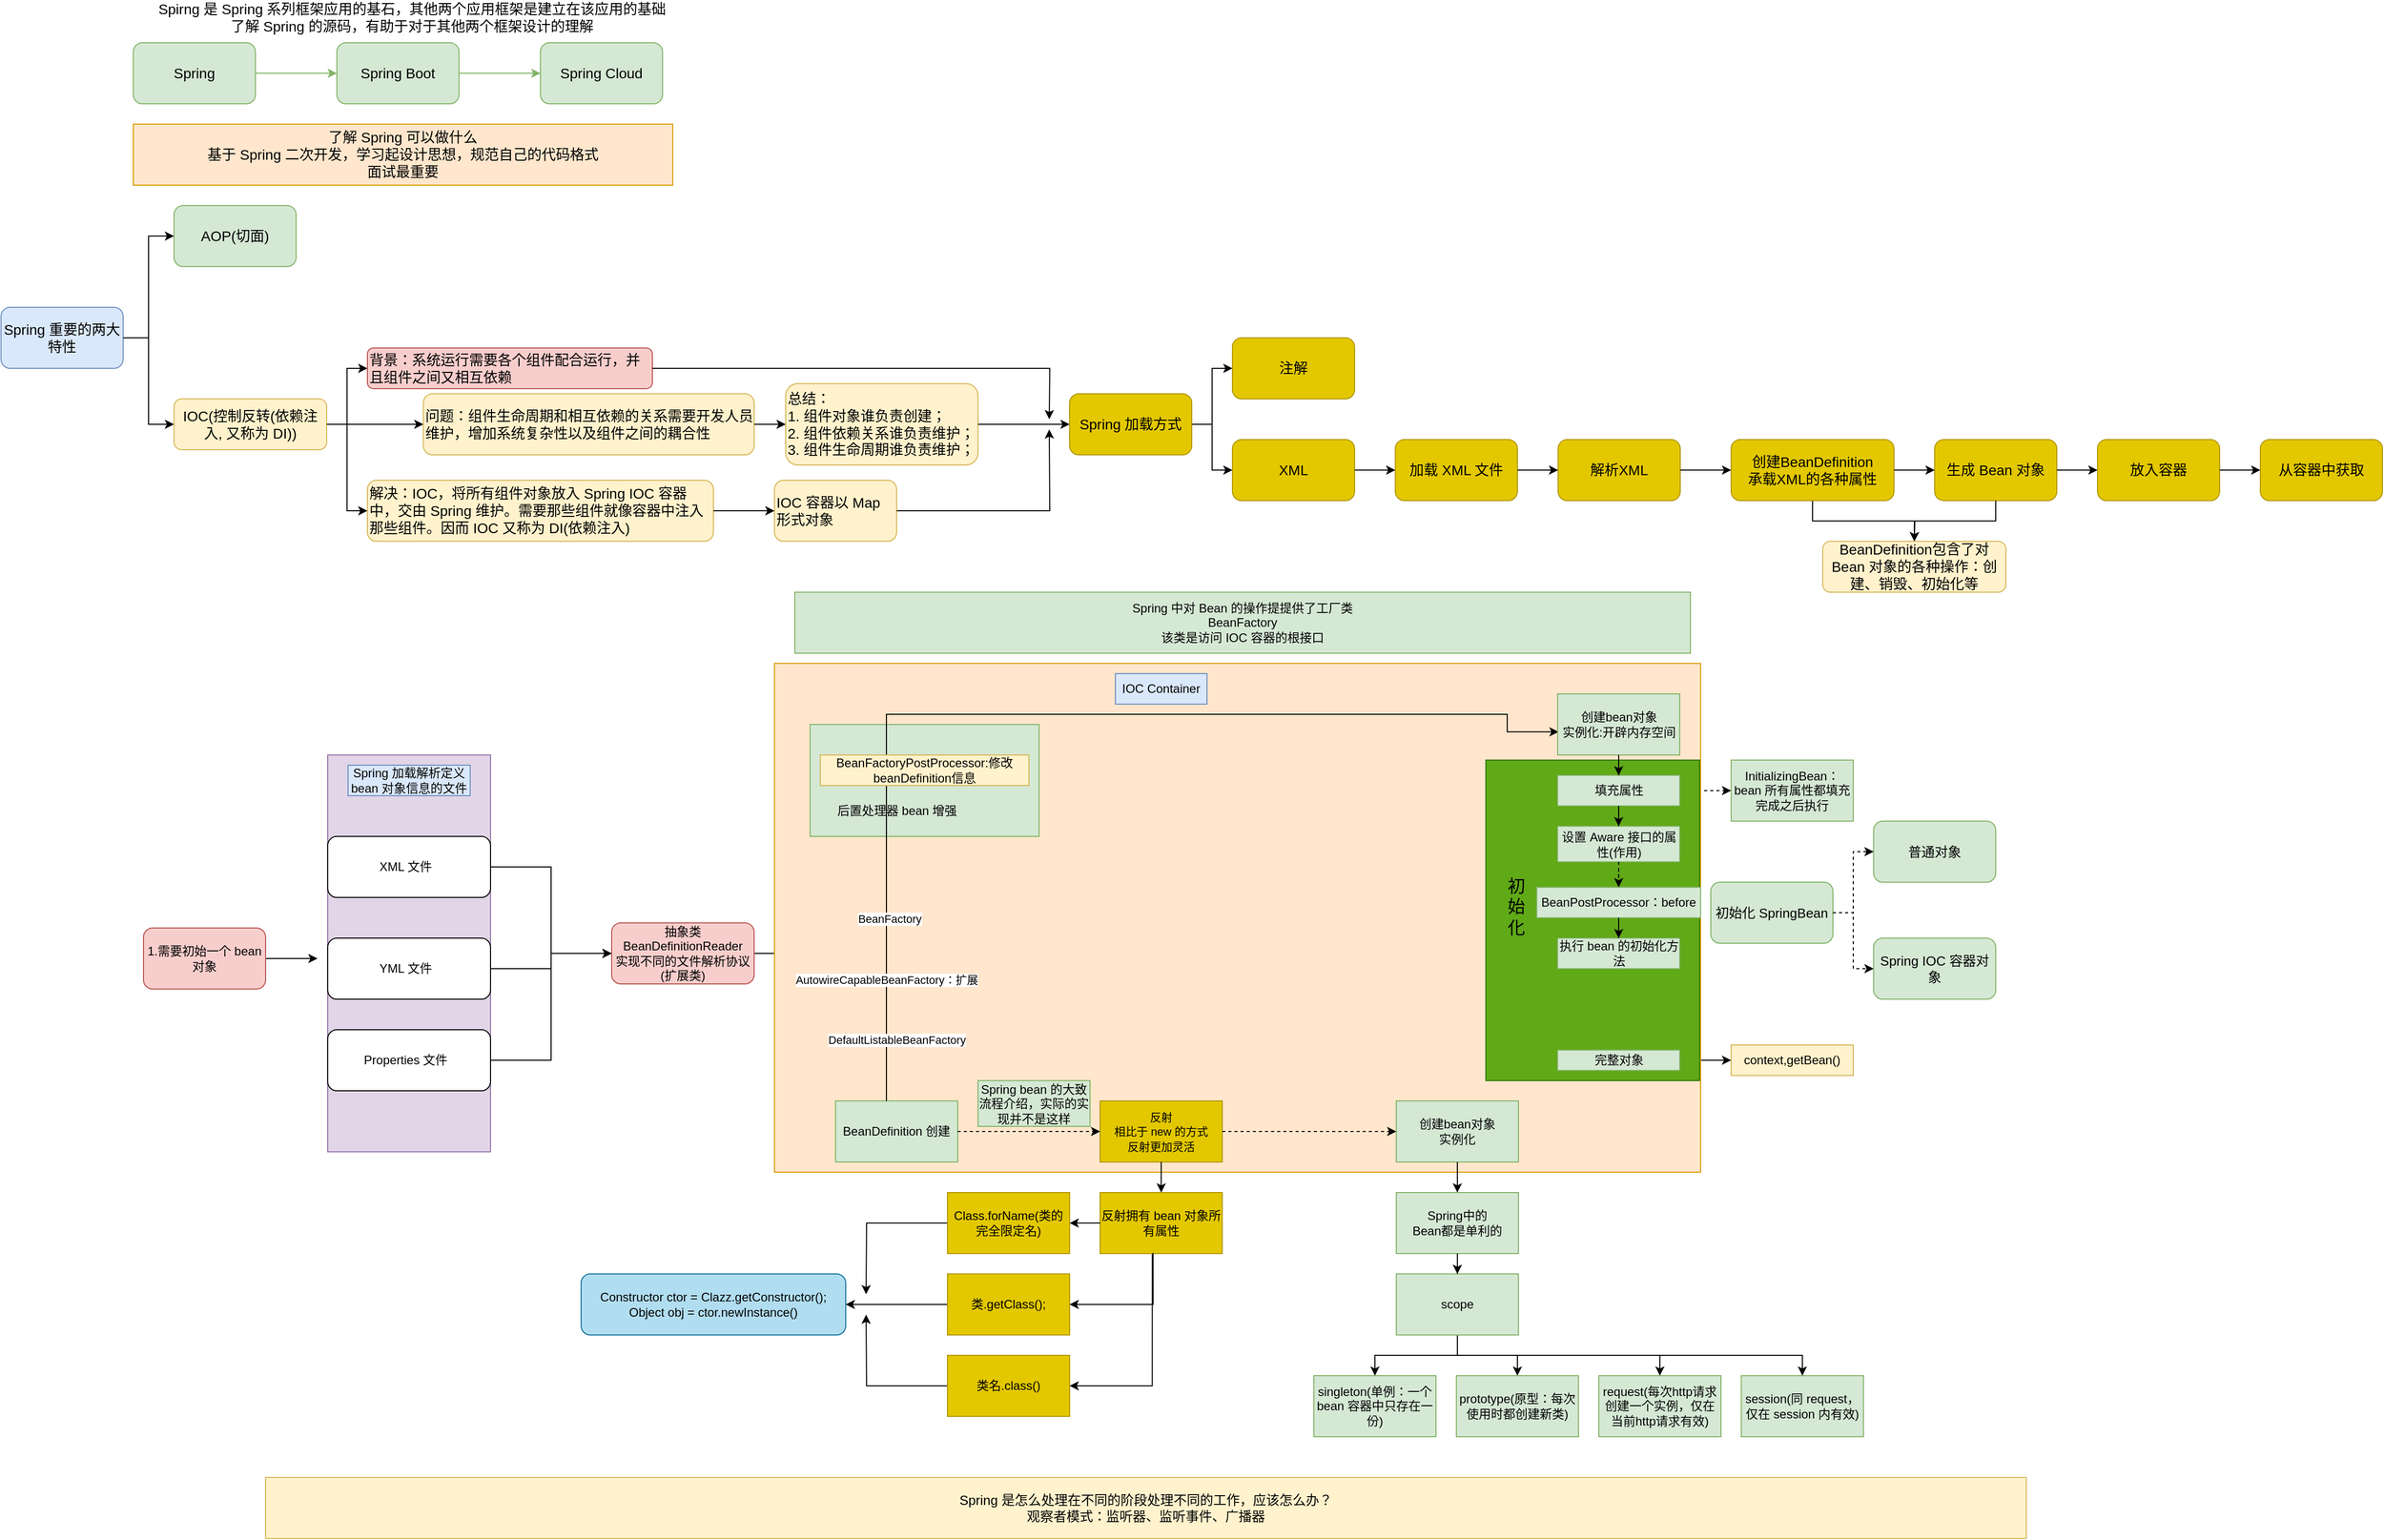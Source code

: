 <mxfile version="20.2.2" type="github">
  <diagram id="WzIYKn9JWgPCPKjEJvRS" name="Page-1">
    <mxGraphModel dx="1038" dy="1725" grid="1" gridSize="10" guides="1" tooltips="1" connect="1" arrows="1" fold="1" page="1" pageScale="1" pageWidth="827" pageHeight="1169" math="0" shadow="0">
      <root>
        <mxCell id="0" />
        <mxCell id="1" parent="0" />
        <mxCell id="hODroTGBOnxEAEhghBja-2" value="Spring" style="rounded=1;whiteSpace=wrap;html=1;fontSize=14;fillColor=#d5e8d4;strokeColor=#82b366;" parent="1" vertex="1">
          <mxGeometry x="140" y="-1110" width="120" height="60" as="geometry" />
        </mxCell>
        <mxCell id="hODroTGBOnxEAEhghBja-3" value="Spring Boot" style="whiteSpace=wrap;html=1;fontSize=14;rounded=1;fillColor=#d5e8d4;strokeColor=#82b366;" parent="1" vertex="1">
          <mxGeometry x="340" y="-1110" width="120" height="60" as="geometry" />
        </mxCell>
        <mxCell id="hODroTGBOnxEAEhghBja-4" value="" style="edgeStyle=orthogonalEdgeStyle;rounded=0;orthogonalLoop=1;jettySize=auto;html=1;fontSize=14;fillColor=#d5e8d4;strokeColor=#82b366;" parent="1" source="hODroTGBOnxEAEhghBja-2" target="hODroTGBOnxEAEhghBja-3" edge="1">
          <mxGeometry relative="1" as="geometry" />
        </mxCell>
        <mxCell id="hODroTGBOnxEAEhghBja-5" value="Spring Cloud" style="whiteSpace=wrap;html=1;fontSize=14;rounded=1;fillColor=#d5e8d4;strokeColor=#82b366;" parent="1" vertex="1">
          <mxGeometry x="540" y="-1110" width="120" height="60" as="geometry" />
        </mxCell>
        <mxCell id="hODroTGBOnxEAEhghBja-6" value="" style="edgeStyle=orthogonalEdgeStyle;rounded=0;orthogonalLoop=1;jettySize=auto;html=1;fontSize=14;fillColor=#d5e8d4;strokeColor=#82b366;" parent="1" source="hODroTGBOnxEAEhghBja-3" target="hODroTGBOnxEAEhghBja-5" edge="1">
          <mxGeometry relative="1" as="geometry" />
        </mxCell>
        <mxCell id="hODroTGBOnxEAEhghBja-7" value="Spirng 是 Spring 系列框架应用的基石，其他两个应用框架是建立在该应用的基础&lt;br&gt;了解 Spring 的源码，有助于对于其他两个框架设计的理解" style="text;html=1;strokeColor=none;fillColor=none;align=center;verticalAlign=middle;whiteSpace=wrap;rounded=0;fontSize=14;" parent="1" vertex="1">
          <mxGeometry x="99" y="-1150" width="630" height="30" as="geometry" />
        </mxCell>
        <mxCell id="hODroTGBOnxEAEhghBja-8" value="了解 Spring 可以做什么&lt;br&gt;基于 Spring 二次开发，学习起设计思想，规范自己的代码格式&lt;br&gt;面试最重要" style="rounded=0;whiteSpace=wrap;html=1;fontSize=14;fillColor=#ffe6cc;strokeColor=#d79b00;" parent="1" vertex="1">
          <mxGeometry x="140" y="-1030" width="530" height="60" as="geometry" />
        </mxCell>
        <mxCell id="hODroTGBOnxEAEhghBja-10" value="Spring 重要的两大特性" style="rounded=1;whiteSpace=wrap;html=1;fontSize=14;fillColor=#dae8fc;strokeColor=#6c8ebf;" parent="1" vertex="1">
          <mxGeometry x="10" y="-850" width="120" height="60" as="geometry" />
        </mxCell>
        <mxCell id="hODroTGBOnxEAEhghBja-13" value="AOP(切面)" style="rounded=1;whiteSpace=wrap;html=1;fontSize=14;fillColor=#d5e8d4;strokeColor=#82b366;" parent="1" vertex="1">
          <mxGeometry x="180" y="-950" width="120" height="60" as="geometry" />
        </mxCell>
        <mxCell id="hODroTGBOnxEAEhghBja-14" value="" style="edgeStyle=orthogonalEdgeStyle;rounded=0;orthogonalLoop=1;jettySize=auto;html=1;fontSize=14;entryX=0;entryY=0.5;entryDx=0;entryDy=0;" parent="1" source="hODroTGBOnxEAEhghBja-10" target="hODroTGBOnxEAEhghBja-13" edge="1">
          <mxGeometry relative="1" as="geometry" />
        </mxCell>
        <mxCell id="hODroTGBOnxEAEhghBja-12" value="" style="edgeStyle=orthogonalEdgeStyle;rounded=0;orthogonalLoop=1;jettySize=auto;html=1;fontSize=14;entryX=0;entryY=0.5;entryDx=0;entryDy=0;" parent="1" source="hODroTGBOnxEAEhghBja-10" target="hODroTGBOnxEAEhghBja-11" edge="1">
          <mxGeometry relative="1" as="geometry" />
        </mxCell>
        <mxCell id="H4bbrRVj7kRqIUKwOBPa-1" value="" style="group" parent="1" vertex="1" connectable="0">
          <mxGeometry x="180" y="-810" width="790" height="190" as="geometry" />
        </mxCell>
        <mxCell id="hODroTGBOnxEAEhghBja-11" value="IOC(控制反转(依赖注入, 又称为 DI))" style="whiteSpace=wrap;html=1;fontSize=14;rounded=1;fillColor=#fff2cc;strokeColor=#d6b656;" parent="H4bbrRVj7kRqIUKwOBPa-1" vertex="1">
          <mxGeometry y="50" width="150" height="50" as="geometry" />
        </mxCell>
        <mxCell id="hODroTGBOnxEAEhghBja-17" value="背景：系统运行需要各个组件配合运行，并且组件之间又相互依赖" style="whiteSpace=wrap;html=1;fontSize=14;rounded=1;align=left;fillColor=#f8cecc;strokeColor=#b85450;" parent="H4bbrRVj7kRqIUKwOBPa-1" vertex="1">
          <mxGeometry x="190" width="280" height="40" as="geometry" />
        </mxCell>
        <mxCell id="hODroTGBOnxEAEhghBja-19" value="问题：组件生命周期和相互依赖的关系需要开发人员维护，增加系统复杂性以及组件之间的耦合性" style="whiteSpace=wrap;html=1;fontSize=14;fillColor=#fff2cc;strokeColor=#d6b656;rounded=1;align=left;" parent="H4bbrRVj7kRqIUKwOBPa-1" vertex="1">
          <mxGeometry x="245" y="45" width="325" height="60" as="geometry" />
        </mxCell>
        <mxCell id="hODroTGBOnxEAEhghBja-21" value="总结：&lt;br&gt;1. 组件对象谁负责创建；&lt;br&gt;2. 组件依赖关系谁负责维护；&lt;br&gt;3. 组件生命周期谁负责维护；" style="whiteSpace=wrap;html=1;fontSize=14;align=left;fillColor=#fff2cc;strokeColor=#d6b656;rounded=1;" parent="H4bbrRVj7kRqIUKwOBPa-1" vertex="1">
          <mxGeometry x="601" y="35" width="189" height="80" as="geometry" />
        </mxCell>
        <mxCell id="hODroTGBOnxEAEhghBja-23" value="解决：IOC，将所有组件对象放入 Spring IOC 容器中，交由 Spring 维护。需要那些组件就像容器中注入那些组件。因而 IOC 又称为 DI(依赖注入)" style="whiteSpace=wrap;html=1;fontSize=14;fillColor=#fff2cc;strokeColor=#d6b656;rounded=1;align=left;" parent="H4bbrRVj7kRqIUKwOBPa-1" vertex="1">
          <mxGeometry x="190" y="130" width="340" height="60" as="geometry" />
        </mxCell>
        <mxCell id="hODroTGBOnxEAEhghBja-25" value="IOC 容器以 Map 形式对象" style="whiteSpace=wrap;html=1;fontSize=14;align=left;fillColor=#fff2cc;strokeColor=#d6b656;rounded=1;" parent="H4bbrRVj7kRqIUKwOBPa-1" vertex="1">
          <mxGeometry x="590" y="130" width="120" height="60" as="geometry" />
        </mxCell>
        <mxCell id="hODroTGBOnxEAEhghBja-18" value="" style="edgeStyle=orthogonalEdgeStyle;rounded=0;orthogonalLoop=1;jettySize=auto;html=1;fontSize=14;entryX=0;entryY=0.5;entryDx=0;entryDy=0;" parent="H4bbrRVj7kRqIUKwOBPa-1" source="hODroTGBOnxEAEhghBja-11" target="hODroTGBOnxEAEhghBja-17" edge="1">
          <mxGeometry relative="1" as="geometry" />
        </mxCell>
        <mxCell id="hODroTGBOnxEAEhghBja-20" value="" style="edgeStyle=orthogonalEdgeStyle;rounded=0;orthogonalLoop=1;jettySize=auto;html=1;fontSize=14;" parent="H4bbrRVj7kRqIUKwOBPa-1" source="hODroTGBOnxEAEhghBja-11" target="hODroTGBOnxEAEhghBja-19" edge="1">
          <mxGeometry relative="1" as="geometry" />
        </mxCell>
        <mxCell id="hODroTGBOnxEAEhghBja-22" value="" style="edgeStyle=orthogonalEdgeStyle;rounded=0;orthogonalLoop=1;jettySize=auto;html=1;fontSize=14;" parent="H4bbrRVj7kRqIUKwOBPa-1" source="hODroTGBOnxEAEhghBja-19" target="hODroTGBOnxEAEhghBja-21" edge="1">
          <mxGeometry relative="1" as="geometry" />
        </mxCell>
        <mxCell id="hODroTGBOnxEAEhghBja-24" value="" style="edgeStyle=orthogonalEdgeStyle;rounded=0;orthogonalLoop=1;jettySize=auto;html=1;fontSize=14;entryX=0;entryY=0.5;entryDx=0;entryDy=0;" parent="H4bbrRVj7kRqIUKwOBPa-1" source="hODroTGBOnxEAEhghBja-11" target="hODroTGBOnxEAEhghBja-23" edge="1">
          <mxGeometry relative="1" as="geometry" />
        </mxCell>
        <mxCell id="hODroTGBOnxEAEhghBja-26" value="" style="edgeStyle=orthogonalEdgeStyle;rounded=0;orthogonalLoop=1;jettySize=auto;html=1;fontSize=14;" parent="H4bbrRVj7kRqIUKwOBPa-1" source="hODroTGBOnxEAEhghBja-23" target="hODroTGBOnxEAEhghBja-25" edge="1">
          <mxGeometry relative="1" as="geometry" />
        </mxCell>
        <mxCell id="H4bbrRVj7kRqIUKwOBPa-2" style="edgeStyle=orthogonalEdgeStyle;rounded=0;orthogonalLoop=1;jettySize=auto;html=1;exitX=1;exitY=0.5;exitDx=0;exitDy=0;fontSize=14;" parent="1" source="hODroTGBOnxEAEhghBja-21" target="H4bbrRVj7kRqIUKwOBPa-5" edge="1">
          <mxGeometry relative="1" as="geometry">
            <mxPoint x="1060" y="-735" as="targetPoint" />
          </mxGeometry>
        </mxCell>
        <mxCell id="H4bbrRVj7kRqIUKwOBPa-3" style="edgeStyle=orthogonalEdgeStyle;rounded=0;orthogonalLoop=1;jettySize=auto;html=1;exitX=1;exitY=0.5;exitDx=0;exitDy=0;fontSize=14;" parent="1" source="hODroTGBOnxEAEhghBja-17" edge="1">
          <mxGeometry relative="1" as="geometry">
            <mxPoint x="1040" y="-740" as="targetPoint" />
          </mxGeometry>
        </mxCell>
        <mxCell id="H4bbrRVj7kRqIUKwOBPa-4" style="edgeStyle=orthogonalEdgeStyle;rounded=0;orthogonalLoop=1;jettySize=auto;html=1;exitX=1;exitY=0.5;exitDx=0;exitDy=0;fontSize=14;" parent="1" source="hODroTGBOnxEAEhghBja-25" edge="1">
          <mxGeometry relative="1" as="geometry">
            <mxPoint x="1040" y="-730" as="targetPoint" />
          </mxGeometry>
        </mxCell>
        <mxCell id="H4bbrRVj7kRqIUKwOBPa-5" value="Spring 加载方式" style="rounded=1;whiteSpace=wrap;html=1;fontSize=14;fillColor=#e3c800;fontColor=#000000;strokeColor=#B09500;" parent="1" vertex="1">
          <mxGeometry x="1060" y="-765" width="120" height="60" as="geometry" />
        </mxCell>
        <mxCell id="H4bbrRVj7kRqIUKwOBPa-8" value="注解" style="whiteSpace=wrap;html=1;fontSize=14;fillColor=#e3c800;strokeColor=#B09500;fontColor=#000000;rounded=1;" parent="1" vertex="1">
          <mxGeometry x="1220" y="-820" width="120" height="60" as="geometry" />
        </mxCell>
        <mxCell id="H4bbrRVj7kRqIUKwOBPa-9" value="" style="edgeStyle=orthogonalEdgeStyle;rounded=0;orthogonalLoop=1;jettySize=auto;html=1;fontSize=14;entryX=0;entryY=0.5;entryDx=0;entryDy=0;" parent="1" source="H4bbrRVj7kRqIUKwOBPa-5" target="H4bbrRVj7kRqIUKwOBPa-8" edge="1">
          <mxGeometry relative="1" as="geometry" />
        </mxCell>
        <mxCell id="H4bbrRVj7kRqIUKwOBPa-11" value="" style="edgeStyle=orthogonalEdgeStyle;rounded=0;orthogonalLoop=1;jettySize=auto;html=1;fontSize=14;entryX=0;entryY=0.5;entryDx=0;entryDy=0;" parent="1" source="H4bbrRVj7kRqIUKwOBPa-5" target="H4bbrRVj7kRqIUKwOBPa-10" edge="1">
          <mxGeometry relative="1" as="geometry" />
        </mxCell>
        <mxCell id="Li9awI9Rj4b1zbL3ckWH-23" style="edgeStyle=orthogonalEdgeStyle;rounded=0;orthogonalLoop=1;jettySize=auto;html=1;exitX=1;exitY=0.5;exitDx=0;exitDy=0;entryX=0;entryY=0.5;entryDx=0;entryDy=0;" parent="1" source="Li9awI9Rj4b1zbL3ckWH-17" target="Li9awI9Rj4b1zbL3ckWH-22" edge="1">
          <mxGeometry relative="1" as="geometry" />
        </mxCell>
        <mxCell id="Li9awI9Rj4b1zbL3ckWH-17" value="抽象类&lt;br&gt;﻿BeanDefinitionReader&lt;br&gt;实现不同的文件解析协议&lt;br&gt;(扩展类)" style="rounded=1;whiteSpace=wrap;html=1;fillColor=#f8cecc;strokeColor=#b85450;" parent="1" vertex="1">
          <mxGeometry x="610" y="-245" width="140" height="60" as="geometry" />
        </mxCell>
        <mxCell id="Li9awI9Rj4b1zbL3ckWH-19" style="edgeStyle=orthogonalEdgeStyle;rounded=0;orthogonalLoop=1;jettySize=auto;html=1;exitX=1;exitY=0.5;exitDx=0;exitDy=0;entryX=0;entryY=0.5;entryDx=0;entryDy=0;" parent="1" source="Li9awI9Rj4b1zbL3ckWH-9" target="Li9awI9Rj4b1zbL3ckWH-17" edge="1">
          <mxGeometry relative="1" as="geometry" />
        </mxCell>
        <mxCell id="Li9awI9Rj4b1zbL3ckWH-21" style="edgeStyle=orthogonalEdgeStyle;rounded=0;orthogonalLoop=1;jettySize=auto;html=1;exitX=1;exitY=0.5;exitDx=0;exitDy=0;entryX=0;entryY=0.5;entryDx=0;entryDy=0;" parent="1" source="Li9awI9Rj4b1zbL3ckWH-12" target="Li9awI9Rj4b1zbL3ckWH-17" edge="1">
          <mxGeometry relative="1" as="geometry" />
        </mxCell>
        <mxCell id="Li9awI9Rj4b1zbL3ckWH-20" style="edgeStyle=orthogonalEdgeStyle;rounded=0;orthogonalLoop=1;jettySize=auto;html=1;exitX=1;exitY=0.5;exitDx=0;exitDy=0;entryX=0;entryY=0.5;entryDx=0;entryDy=0;" parent="1" source="Li9awI9Rj4b1zbL3ckWH-10" target="Li9awI9Rj4b1zbL3ckWH-17" edge="1">
          <mxGeometry relative="1" as="geometry">
            <mxPoint x="610" y="-220" as="targetPoint" />
          </mxGeometry>
        </mxCell>
        <mxCell id="Li9awI9Rj4b1zbL3ckWH-116" value="Constructor ctor = Clazz.getConstructor();&lt;br&gt;Object obj = ctor.newInstance()" style="rounded=1;whiteSpace=wrap;html=1;labelBackgroundColor=none;fillColor=#b1ddf0;strokeColor=#10739e;" parent="1" vertex="1">
          <mxGeometry x="580" y="100" width="260" height="60" as="geometry" />
        </mxCell>
        <mxCell id="Li9awI9Rj4b1zbL3ckWH-115" style="edgeStyle=orthogonalEdgeStyle;rounded=0;orthogonalLoop=1;jettySize=auto;html=1;exitX=0;exitY=0.5;exitDx=0;exitDy=0;" parent="1" source="Li9awI9Rj4b1zbL3ckWH-109" target="Li9awI9Rj4b1zbL3ckWH-116" edge="1">
          <mxGeometry relative="1" as="geometry">
            <mxPoint x="840" y="130" as="targetPoint" />
          </mxGeometry>
        </mxCell>
        <mxCell id="Li9awI9Rj4b1zbL3ckWH-99" value="singleton(单例：一个&lt;br&gt;bean 容器中只存在一份)" style="whiteSpace=wrap;html=1;fillColor=#d5e8d4;strokeColor=#82b366;rounded=0;" parent="1" vertex="1">
          <mxGeometry x="1300" y="200" width="120" height="60" as="geometry" />
        </mxCell>
        <mxCell id="Li9awI9Rj4b1zbL3ckWH-100" value="" style="edgeStyle=orthogonalEdgeStyle;rounded=0;orthogonalLoop=1;jettySize=auto;html=1;exitX=0.5;exitY=1;exitDx=0;exitDy=0;" parent="1" source="Li9awI9Rj4b1zbL3ckWH-97" target="Li9awI9Rj4b1zbL3ckWH-99" edge="1">
          <mxGeometry relative="1" as="geometry" />
        </mxCell>
        <mxCell id="Li9awI9Rj4b1zbL3ckWH-101" value="prototype(原型：每次使用时都创建新类)" style="whiteSpace=wrap;html=1;fillColor=#d5e8d4;strokeColor=#82b366;rounded=0;" parent="1" vertex="1">
          <mxGeometry x="1440" y="200" width="120" height="60" as="geometry" />
        </mxCell>
        <mxCell id="Li9awI9Rj4b1zbL3ckWH-102" value="" style="edgeStyle=orthogonalEdgeStyle;rounded=0;orthogonalLoop=1;jettySize=auto;html=1;" parent="1" source="Li9awI9Rj4b1zbL3ckWH-97" target="Li9awI9Rj4b1zbL3ckWH-101" edge="1">
          <mxGeometry relative="1" as="geometry" />
        </mxCell>
        <mxCell id="Li9awI9Rj4b1zbL3ckWH-103" value="request(每次http请求创建一个实例，仅在&lt;br&gt;当前http请求有效)" style="whiteSpace=wrap;html=1;fillColor=#d5e8d4;strokeColor=#82b366;rounded=0;" parent="1" vertex="1">
          <mxGeometry x="1580" y="200" width="120" height="60" as="geometry" />
        </mxCell>
        <mxCell id="Li9awI9Rj4b1zbL3ckWH-104" value="" style="edgeStyle=orthogonalEdgeStyle;rounded=0;orthogonalLoop=1;jettySize=auto;html=1;exitX=0.5;exitY=1;exitDx=0;exitDy=0;" parent="1" source="Li9awI9Rj4b1zbL3ckWH-97" target="Li9awI9Rj4b1zbL3ckWH-103" edge="1">
          <mxGeometry relative="1" as="geometry" />
        </mxCell>
        <mxCell id="Li9awI9Rj4b1zbL3ckWH-105" value="session(同 request，仅在 session 内有效)" style="whiteSpace=wrap;html=1;fillColor=#d5e8d4;strokeColor=#82b366;rounded=0;" parent="1" vertex="1">
          <mxGeometry x="1720" y="200" width="120" height="60" as="geometry" />
        </mxCell>
        <mxCell id="Li9awI9Rj4b1zbL3ckWH-106" value="" style="edgeStyle=orthogonalEdgeStyle;rounded=0;orthogonalLoop=1;jettySize=auto;html=1;exitX=0.5;exitY=1;exitDx=0;exitDy=0;" parent="1" source="Li9awI9Rj4b1zbL3ckWH-97" target="Li9awI9Rj4b1zbL3ckWH-105" edge="1">
          <mxGeometry relative="1" as="geometry" />
        </mxCell>
        <mxCell id="Li9awI9Rj4b1zbL3ckWH-114" style="edgeStyle=orthogonalEdgeStyle;rounded=0;orthogonalLoop=1;jettySize=auto;html=1;exitX=0;exitY=0.5;exitDx=0;exitDy=0;" parent="1" source="Li9awI9Rj4b1zbL3ckWH-111" edge="1">
          <mxGeometry relative="1" as="geometry">
            <mxPoint x="860" y="140" as="targetPoint" />
          </mxGeometry>
        </mxCell>
        <mxCell id="Li9awI9Rj4b1zbL3ckWH-111" value="类名.class()" style="whiteSpace=wrap;html=1;fillColor=#e3c800;strokeColor=#B09500;fontColor=#000000;rounded=0;" parent="1" vertex="1">
          <mxGeometry x="940" y="180" width="120" height="60" as="geometry" />
        </mxCell>
        <mxCell id="Li9awI9Rj4b1zbL3ckWH-112" value="" style="edgeStyle=orthogonalEdgeStyle;rounded=0;orthogonalLoop=1;jettySize=auto;html=1;entryX=1;entryY=0.5;entryDx=0;entryDy=0;exitX=0.427;exitY=1.003;exitDx=0;exitDy=0;exitPerimeter=0;" parent="1" source="Li9awI9Rj4b1zbL3ckWH-93" target="Li9awI9Rj4b1zbL3ckWH-111" edge="1">
          <mxGeometry relative="1" as="geometry" />
        </mxCell>
        <mxCell id="Li9awI9Rj4b1zbL3ckWH-113" style="edgeStyle=orthogonalEdgeStyle;rounded=0;orthogonalLoop=1;jettySize=auto;html=1;exitX=0;exitY=0.5;exitDx=0;exitDy=0;" parent="1" source="Li9awI9Rj4b1zbL3ckWH-107" edge="1">
          <mxGeometry relative="1" as="geometry">
            <mxPoint x="860" y="120" as="targetPoint" />
          </mxGeometry>
        </mxCell>
        <mxCell id="Li9awI9Rj4b1zbL3ckWH-121" value="Spring 中对 Bean 的操作提提供了工厂类&lt;br&gt;BeanFactory&lt;br&gt;该类是访问 IOC 容器的根接口" style="rounded=0;whiteSpace=wrap;html=1;labelBackgroundColor=none;fillColor=#d5e8d4;strokeColor=#82b366;" parent="1" vertex="1">
          <mxGeometry x="790" y="-570" width="880" height="60" as="geometry" />
        </mxCell>
        <mxCell id="Li9awI9Rj4b1zbL3ckWH-163" value="context,getBean()" style="whiteSpace=wrap;html=1;fillColor=#fff2cc;strokeColor=#d6b656;rounded=0;" parent="1" vertex="1">
          <mxGeometry x="1710" y="-125" width="120" height="30" as="geometry" />
        </mxCell>
        <mxCell id="Li9awI9Rj4b1zbL3ckWH-164" value="" style="edgeStyle=orthogonalEdgeStyle;rounded=0;orthogonalLoop=1;jettySize=auto;html=1;" parent="1" source="Li9awI9Rj4b1zbL3ckWH-158" target="Li9awI9Rj4b1zbL3ckWH-163" edge="1">
          <mxGeometry relative="1" as="geometry" />
        </mxCell>
        <mxCell id="r40IQoEKzJKfSHBl_AKU-1" value="InitializingBean：bean 所有属性都填充完成之后执行" style="whiteSpace=wrap;html=1;fillColor=#d5e8d4;strokeColor=#82b366;rounded=0;" vertex="1" parent="1">
          <mxGeometry x="1710" y="-405" width="120" height="60" as="geometry" />
        </mxCell>
        <mxCell id="r40IQoEKzJKfSHBl_AKU-2" value="" style="edgeStyle=orthogonalEdgeStyle;rounded=0;orthogonalLoop=1;jettySize=auto;html=1;dashed=1;" edge="1" parent="1" source="Li9awI9Rj4b1zbL3ckWH-134" target="r40IQoEKzJKfSHBl_AKU-1">
          <mxGeometry relative="1" as="geometry" />
        </mxCell>
        <mxCell id="r40IQoEKzJKfSHBl_AKU-5" value="初始化 SpringBean" style="rounded=1;whiteSpace=wrap;html=1;fontSize=13;fillColor=#d5e8d4;strokeColor=#82b366;" vertex="1" parent="1">
          <mxGeometry x="1690" y="-285" width="120" height="60" as="geometry" />
        </mxCell>
        <mxCell id="r40IQoEKzJKfSHBl_AKU-6" value="普通对象" style="whiteSpace=wrap;html=1;fontSize=13;rounded=1;fillColor=#d5e8d4;strokeColor=#82b366;" vertex="1" parent="1">
          <mxGeometry x="1850" y="-345" width="120" height="60" as="geometry" />
        </mxCell>
        <mxCell id="r40IQoEKzJKfSHBl_AKU-7" value="" style="edgeStyle=orthogonalEdgeStyle;rounded=0;orthogonalLoop=1;jettySize=auto;html=1;dashed=1;fontSize=13;" edge="1" parent="1" source="r40IQoEKzJKfSHBl_AKU-5" target="r40IQoEKzJKfSHBl_AKU-6">
          <mxGeometry relative="1" as="geometry" />
        </mxCell>
        <mxCell id="r40IQoEKzJKfSHBl_AKU-8" value="Spring IOC 容器对象" style="whiteSpace=wrap;html=1;fontSize=13;rounded=1;fillColor=#d5e8d4;strokeColor=#82b366;" vertex="1" parent="1">
          <mxGeometry x="1850" y="-230" width="120" height="60" as="geometry" />
        </mxCell>
        <mxCell id="r40IQoEKzJKfSHBl_AKU-9" value="" style="edgeStyle=orthogonalEdgeStyle;rounded=0;orthogonalLoop=1;jettySize=auto;html=1;dashed=1;fontSize=13;" edge="1" parent="1" source="r40IQoEKzJKfSHBl_AKU-5" target="r40IQoEKzJKfSHBl_AKU-8">
          <mxGeometry relative="1" as="geometry" />
        </mxCell>
        <mxCell id="H4bbrRVj7kRqIUKwOBPa-10" value="XML" style="whiteSpace=wrap;html=1;fontSize=14;fillColor=#e3c800;strokeColor=#B09500;fontColor=#000000;rounded=1;" parent="1" vertex="1">
          <mxGeometry x="1220" y="-720" width="120" height="60" as="geometry" />
        </mxCell>
        <mxCell id="H4bbrRVj7kRqIUKwOBPa-14" value="加载 XML 文件" style="whiteSpace=wrap;html=1;fontSize=14;fillColor=#e3c800;strokeColor=#B09500;fontColor=#000000;rounded=1;" parent="1" vertex="1">
          <mxGeometry x="1380" y="-720" width="120" height="60" as="geometry" />
        </mxCell>
        <mxCell id="H4bbrRVj7kRqIUKwOBPa-15" value="" style="edgeStyle=orthogonalEdgeStyle;rounded=0;orthogonalLoop=1;jettySize=auto;html=1;fontSize=14;" parent="1" source="H4bbrRVj7kRqIUKwOBPa-10" target="H4bbrRVj7kRqIUKwOBPa-14" edge="1">
          <mxGeometry relative="1" as="geometry" />
        </mxCell>
        <mxCell id="H4bbrRVj7kRqIUKwOBPa-16" value="解析XML" style="whiteSpace=wrap;html=1;fontSize=14;fillColor=#e3c800;strokeColor=#B09500;fontColor=#000000;rounded=1;" parent="1" vertex="1">
          <mxGeometry x="1540" y="-720" width="120" height="60" as="geometry" />
        </mxCell>
        <mxCell id="H4bbrRVj7kRqIUKwOBPa-17" value="" style="edgeStyle=orthogonalEdgeStyle;rounded=0;orthogonalLoop=1;jettySize=auto;html=1;fontSize=14;" parent="1" source="H4bbrRVj7kRqIUKwOBPa-14" target="H4bbrRVj7kRqIUKwOBPa-16" edge="1">
          <mxGeometry relative="1" as="geometry" />
        </mxCell>
        <mxCell id="H4bbrRVj7kRqIUKwOBPa-24" style="edgeStyle=orthogonalEdgeStyle;rounded=0;orthogonalLoop=1;jettySize=auto;html=1;exitX=0.5;exitY=1;exitDx=0;exitDy=0;fontSize=14;" parent="1" source="H4bbrRVj7kRqIUKwOBPa-18" edge="1">
          <mxGeometry relative="1" as="geometry">
            <mxPoint x="1890" y="-620" as="targetPoint" />
          </mxGeometry>
        </mxCell>
        <mxCell id="H4bbrRVj7kRqIUKwOBPa-18" value="创建BeanDefinition&lt;br&gt;承载XML的各种属性" style="whiteSpace=wrap;html=1;fontSize=14;fillColor=#e3c800;strokeColor=#B09500;fontColor=#000000;rounded=1;" parent="1" vertex="1">
          <mxGeometry x="1710" y="-720" width="160" height="60" as="geometry" />
        </mxCell>
        <mxCell id="H4bbrRVj7kRqIUKwOBPa-19" value="" style="edgeStyle=orthogonalEdgeStyle;rounded=0;orthogonalLoop=1;jettySize=auto;html=1;fontSize=14;" parent="1" source="H4bbrRVj7kRqIUKwOBPa-16" target="H4bbrRVj7kRqIUKwOBPa-18" edge="1">
          <mxGeometry relative="1" as="geometry" />
        </mxCell>
        <mxCell id="H4bbrRVj7kRqIUKwOBPa-20" value="生成 Bean 对象" style="whiteSpace=wrap;html=1;fontSize=14;fillColor=#e3c800;strokeColor=#B09500;fontColor=#000000;rounded=1;" parent="1" vertex="1">
          <mxGeometry x="1910" y="-720" width="120" height="60" as="geometry" />
        </mxCell>
        <mxCell id="H4bbrRVj7kRqIUKwOBPa-21" value="" style="edgeStyle=orthogonalEdgeStyle;rounded=0;orthogonalLoop=1;jettySize=auto;html=1;fontSize=14;" parent="1" source="H4bbrRVj7kRqIUKwOBPa-18" target="H4bbrRVj7kRqIUKwOBPa-20" edge="1">
          <mxGeometry relative="1" as="geometry" />
        </mxCell>
        <mxCell id="H4bbrRVj7kRqIUKwOBPa-27" value="BeanDefinition包含了对 Bean 对象的各种操作：创建、销毁、初始化等" style="rounded=1;whiteSpace=wrap;html=1;fontSize=14;fillColor=#fff2cc;strokeColor=#d6b656;" parent="1" vertex="1">
          <mxGeometry x="1800" y="-620" width="180" height="50" as="geometry" />
        </mxCell>
        <mxCell id="H4bbrRVj7kRqIUKwOBPa-25" style="edgeStyle=orthogonalEdgeStyle;rounded=0;orthogonalLoop=1;jettySize=auto;html=1;exitX=0.5;exitY=1;exitDx=0;exitDy=0;fontSize=14;" parent="1" source="H4bbrRVj7kRqIUKwOBPa-20" target="H4bbrRVj7kRqIUKwOBPa-27" edge="1">
          <mxGeometry relative="1" as="geometry">
            <mxPoint x="1890" y="-620" as="targetPoint" />
          </mxGeometry>
        </mxCell>
        <mxCell id="H4bbrRVj7kRqIUKwOBPa-29" value="放入容器" style="whiteSpace=wrap;html=1;fontSize=14;fillColor=#e3c800;strokeColor=#B09500;fontColor=#000000;rounded=1;" parent="1" vertex="1">
          <mxGeometry x="2070" y="-720" width="120" height="60" as="geometry" />
        </mxCell>
        <mxCell id="H4bbrRVj7kRqIUKwOBPa-30" value="" style="edgeStyle=orthogonalEdgeStyle;rounded=0;orthogonalLoop=1;jettySize=auto;html=1;fontSize=14;" parent="1" source="H4bbrRVj7kRqIUKwOBPa-20" target="H4bbrRVj7kRqIUKwOBPa-29" edge="1">
          <mxGeometry relative="1" as="geometry" />
        </mxCell>
        <mxCell id="H4bbrRVj7kRqIUKwOBPa-31" value="从容器中获取" style="whiteSpace=wrap;html=1;fontSize=14;fillColor=#e3c800;strokeColor=#B09500;fontColor=#000000;rounded=1;" parent="1" vertex="1">
          <mxGeometry x="2230" y="-720" width="120" height="60" as="geometry" />
        </mxCell>
        <mxCell id="H4bbrRVj7kRqIUKwOBPa-32" value="" style="edgeStyle=orthogonalEdgeStyle;rounded=0;orthogonalLoop=1;jettySize=auto;html=1;fontSize=14;" parent="1" source="H4bbrRVj7kRqIUKwOBPa-29" target="H4bbrRVj7kRqIUKwOBPa-31" edge="1">
          <mxGeometry relative="1" as="geometry" />
        </mxCell>
        <mxCell id="Li9awI9Rj4b1zbL3ckWH-2" value="" style="rounded=0;whiteSpace=wrap;html=1;fillColor=#ffe6cc;strokeColor=#d79b00;" parent="1" vertex="1">
          <mxGeometry x="770" y="-500" width="910" height="500" as="geometry" />
        </mxCell>
        <mxCell id="Li9awI9Rj4b1zbL3ckWH-3" value="IOC Container" style="text;html=1;strokeColor=#6c8ebf;fillColor=#dae8fc;align=center;verticalAlign=middle;whiteSpace=wrap;rounded=0;" parent="1" vertex="1">
          <mxGeometry x="1105" y="-490" width="90" height="30" as="geometry" />
        </mxCell>
        <mxCell id="Li9awI9Rj4b1zbL3ckWH-22" value="BeanDefinition 创建" style="rounded=0;whiteSpace=wrap;html=1;fillColor=#d5e8d4;strokeColor=#82b366;" parent="1" vertex="1">
          <mxGeometry x="830" y="-70" width="120" height="60" as="geometry" />
        </mxCell>
        <mxCell id="Li9awI9Rj4b1zbL3ckWH-80" value="创建bean对象&lt;br&gt;实例化" style="whiteSpace=wrap;html=1;fillColor=#d5e8d4;strokeColor=#82b366;rounded=0;" parent="1" vertex="1">
          <mxGeometry x="1381" y="-70" width="120" height="60" as="geometry" />
        </mxCell>
        <mxCell id="Li9awI9Rj4b1zbL3ckWH-86" value="&lt;span style=&quot;font-size: 11px;&quot;&gt;反射&lt;/span&gt;&lt;br style=&quot;font-size: 11px;&quot;&gt;&lt;span style=&quot;font-size: 11px;&quot;&gt;相比于 new 的方式&lt;/span&gt;&lt;br style=&quot;font-size: 11px;&quot;&gt;&lt;span style=&quot;font-size: 11px;&quot;&gt;反射更加灵活&lt;/span&gt;" style="whiteSpace=wrap;html=1;fillColor=#e3c800;strokeColor=#B09500;rounded=0;fontColor=#000000;" parent="1" vertex="1">
          <mxGeometry x="1090" y="-70" width="120" height="60" as="geometry" />
        </mxCell>
        <mxCell id="Li9awI9Rj4b1zbL3ckWH-87" value="" style="edgeStyle=orthogonalEdgeStyle;rounded=0;orthogonalLoop=1;jettySize=auto;html=1;dashed=1;" parent="1" source="Li9awI9Rj4b1zbL3ckWH-22" target="Li9awI9Rj4b1zbL3ckWH-86" edge="1">
          <mxGeometry relative="1" as="geometry" />
        </mxCell>
        <mxCell id="Li9awI9Rj4b1zbL3ckWH-88" style="edgeStyle=orthogonalEdgeStyle;rounded=0;orthogonalLoop=1;jettySize=auto;html=1;exitX=1;exitY=0.5;exitDx=0;exitDy=0;entryX=0;entryY=0.5;entryDx=0;entryDy=0;dashed=1;" parent="1" source="Li9awI9Rj4b1zbL3ckWH-86" target="Li9awI9Rj4b1zbL3ckWH-80" edge="1">
          <mxGeometry relative="1" as="geometry" />
        </mxCell>
        <mxCell id="Li9awI9Rj4b1zbL3ckWH-93" value="反射拥有 bean 对象所有属性" style="whiteSpace=wrap;html=1;fillColor=#e3c800;strokeColor=#B09500;rounded=0;fontColor=#000000;" parent="1" vertex="1">
          <mxGeometry x="1090" y="20" width="120" height="60" as="geometry" />
        </mxCell>
        <mxCell id="Li9awI9Rj4b1zbL3ckWH-94" value="" style="edgeStyle=orthogonalEdgeStyle;rounded=0;orthogonalLoop=1;jettySize=auto;html=1;" parent="1" source="Li9awI9Rj4b1zbL3ckWH-86" target="Li9awI9Rj4b1zbL3ckWH-93" edge="1">
          <mxGeometry relative="1" as="geometry" />
        </mxCell>
        <mxCell id="Li9awI9Rj4b1zbL3ckWH-95" value="Spring中的&lt;br&gt;Bean都是单利的" style="whiteSpace=wrap;html=1;fillColor=#d5e8d4;strokeColor=#82b366;rounded=0;" parent="1" vertex="1">
          <mxGeometry x="1381" y="20" width="120" height="60" as="geometry" />
        </mxCell>
        <mxCell id="Li9awI9Rj4b1zbL3ckWH-96" value="" style="edgeStyle=orthogonalEdgeStyle;rounded=0;orthogonalLoop=1;jettySize=auto;html=1;" parent="1" source="Li9awI9Rj4b1zbL3ckWH-80" target="Li9awI9Rj4b1zbL3ckWH-95" edge="1">
          <mxGeometry relative="1" as="geometry" />
        </mxCell>
        <mxCell id="Li9awI9Rj4b1zbL3ckWH-97" value="scope" style="whiteSpace=wrap;html=1;fillColor=#d5e8d4;strokeColor=#82b366;rounded=0;" parent="1" vertex="1">
          <mxGeometry x="1381" y="100" width="120" height="60" as="geometry" />
        </mxCell>
        <mxCell id="Li9awI9Rj4b1zbL3ckWH-98" value="" style="edgeStyle=orthogonalEdgeStyle;rounded=0;orthogonalLoop=1;jettySize=auto;html=1;" parent="1" source="Li9awI9Rj4b1zbL3ckWH-95" target="Li9awI9Rj4b1zbL3ckWH-97" edge="1">
          <mxGeometry relative="1" as="geometry" />
        </mxCell>
        <mxCell id="Li9awI9Rj4b1zbL3ckWH-107" value="Class.forName(类的完全限定名)" style="whiteSpace=wrap;html=1;fillColor=#e3c800;strokeColor=#B09500;fontColor=#000000;rounded=0;" parent="1" vertex="1">
          <mxGeometry x="940" y="20" width="120" height="60" as="geometry" />
        </mxCell>
        <mxCell id="Li9awI9Rj4b1zbL3ckWH-108" value="" style="edgeStyle=orthogonalEdgeStyle;rounded=0;orthogonalLoop=1;jettySize=auto;html=1;" parent="1" source="Li9awI9Rj4b1zbL3ckWH-93" target="Li9awI9Rj4b1zbL3ckWH-107" edge="1">
          <mxGeometry relative="1" as="geometry" />
        </mxCell>
        <mxCell id="Li9awI9Rj4b1zbL3ckWH-109" value="类.getClass();" style="whiteSpace=wrap;html=1;fillColor=#e3c800;strokeColor=#B09500;fontColor=#000000;rounded=0;" parent="1" vertex="1">
          <mxGeometry x="940" y="100" width="120" height="60" as="geometry" />
        </mxCell>
        <mxCell id="Li9awI9Rj4b1zbL3ckWH-110" value="" style="edgeStyle=orthogonalEdgeStyle;rounded=0;orthogonalLoop=1;jettySize=auto;html=1;entryX=1;entryY=0.5;entryDx=0;entryDy=0;exitX=0.433;exitY=0.99;exitDx=0;exitDy=0;exitPerimeter=0;" parent="1" source="Li9awI9Rj4b1zbL3ckWH-93" target="Li9awI9Rj4b1zbL3ckWH-109" edge="1">
          <mxGeometry relative="1" as="geometry" />
        </mxCell>
        <mxCell id="Li9awI9Rj4b1zbL3ckWH-119" value="Spring bean 的大致流程介绍，实际的实现并不是这样" style="text;html=1;strokeColor=#82b366;fillColor=#d5e8d4;align=center;verticalAlign=middle;whiteSpace=wrap;rounded=0;labelBackgroundColor=none;" parent="1" vertex="1">
          <mxGeometry x="970" y="-90" width="110" height="45" as="geometry" />
        </mxCell>
        <mxCell id="Li9awI9Rj4b1zbL3ckWH-129" value="" style="rounded=0;whiteSpace=wrap;html=1;labelBackgroundColor=none;fillColor=#d5e8d4;strokeColor=#82b366;" parent="1" vertex="1">
          <mxGeometry x="805" y="-440" width="225" height="110" as="geometry" />
        </mxCell>
        <mxCell id="Li9awI9Rj4b1zbL3ckWH-130" value="后置处理器 bean 增强" style="text;html=1;strokeColor=none;fillColor=none;align=center;verticalAlign=middle;whiteSpace=wrap;rounded=0;labelBackgroundColor=none;" parent="1" vertex="1">
          <mxGeometry x="817.5" y="-370" width="145" height="30" as="geometry" />
        </mxCell>
        <mxCell id="Li9awI9Rj4b1zbL3ckWH-123" value="" style="edgeStyle=orthogonalEdgeStyle;rounded=0;orthogonalLoop=1;jettySize=auto;html=1;entryX=0.008;entryY=0.621;entryDx=0;entryDy=0;exitX=0.5;exitY=0;exitDx=0;exitDy=0;entryPerimeter=0;" parent="1" target="Li9awI9Rj4b1zbL3ckWH-122" edge="1">
          <mxGeometry relative="1" as="geometry">
            <mxPoint x="880.0" y="-70" as="sourcePoint" />
            <mxPoint x="1371" y="-450" as="targetPoint" />
            <Array as="points">
              <mxPoint x="880" y="-450" />
              <mxPoint x="1490" y="-450" />
              <mxPoint x="1490" y="-433" />
            </Array>
          </mxGeometry>
        </mxCell>
        <mxCell id="Li9awI9Rj4b1zbL3ckWH-124" value="﻿AutowireCapableBeanFactory：扩展" style="edgeLabel;html=1;align=center;verticalAlign=middle;resizable=0;points=[];" parent="Li9awI9Rj4b1zbL3ckWH-123" vertex="1" connectable="0">
          <mxGeometry x="-0.383" relative="1" as="geometry">
            <mxPoint y="207" as="offset" />
          </mxGeometry>
        </mxCell>
        <mxCell id="Li9awI9Rj4b1zbL3ckWH-125" value="﻿DefaultListableBeanFactory" style="edgeLabel;html=1;align=center;verticalAlign=middle;resizable=0;points=[];" parent="Li9awI9Rj4b1zbL3ckWH-123" vertex="1" connectable="0">
          <mxGeometry x="-0.512" y="1" relative="1" as="geometry">
            <mxPoint x="11" y="198" as="offset" />
          </mxGeometry>
        </mxCell>
        <mxCell id="Li9awI9Rj4b1zbL3ckWH-157" value="BeanFactory" style="edgeLabel;html=1;align=center;verticalAlign=middle;resizable=0;points=[];" parent="Li9awI9Rj4b1zbL3ckWH-123" vertex="1" connectable="0">
          <mxGeometry x="-0.668" y="-3" relative="1" as="geometry">
            <mxPoint y="-4" as="offset" />
          </mxGeometry>
        </mxCell>
        <mxCell id="Li9awI9Rj4b1zbL3ckWH-150" value="BeanFactoryPostProcessor:修改 beanDefinition信息" style="text;html=1;strokeColor=#d6b656;fillColor=#fff2cc;align=center;verticalAlign=middle;whiteSpace=wrap;rounded=0;labelBackgroundColor=none;" parent="1" vertex="1">
          <mxGeometry x="815" y="-410" width="205" height="30" as="geometry" />
        </mxCell>
        <mxCell id="Li9awI9Rj4b1zbL3ckWH-159" value="" style="edgeStyle=orthogonalEdgeStyle;rounded=0;orthogonalLoop=1;jettySize=auto;html=1;" parent="1" source="Li9awI9Rj4b1zbL3ckWH-142" target="Li9awI9Rj4b1zbL3ckWH-158" edge="1">
          <mxGeometry relative="1" as="geometry" />
        </mxCell>
        <mxCell id="Li9awI9Rj4b1zbL3ckWH-142" value="BeanPostProcessor：after" style="whiteSpace=wrap;html=1;fillColor=#d5e8d4;strokeColor=#82b366;rounded=0;" parent="1" vertex="1">
          <mxGeometry x="1520" y="-170" width="159" height="20" as="geometry" />
        </mxCell>
        <mxCell id="Li9awI9Rj4b1zbL3ckWH-143" value="" style="edgeStyle=orthogonalEdgeStyle;rounded=0;orthogonalLoop=1;jettySize=auto;html=1;dashed=1;" parent="1" source="Li9awI9Rj4b1zbL3ckWH-140" target="Li9awI9Rj4b1zbL3ckWH-142" edge="1">
          <mxGeometry relative="1" as="geometry" />
        </mxCell>
        <mxCell id="Li9awI9Rj4b1zbL3ckWH-8" value="" style="group;fillColor=#e1d5e7;strokeColor=#9673a6;" parent="1" vertex="1" connectable="0">
          <mxGeometry x="331" y="-410" width="160" height="390" as="geometry" />
        </mxCell>
        <mxCell id="Li9awI9Rj4b1zbL3ckWH-6" value="" style="rounded=0;whiteSpace=wrap;html=1;fillColor=#e1d5e7;strokeColor=#9673a6;" parent="Li9awI9Rj4b1zbL3ckWH-8" vertex="1">
          <mxGeometry width="160" height="390" as="geometry" />
        </mxCell>
        <mxCell id="Li9awI9Rj4b1zbL3ckWH-7" value="Spring 加载解析定义 bean 对象信息的文件" style="text;html=1;strokeColor=#6c8ebf;fillColor=#dae8fc;align=center;verticalAlign=middle;whiteSpace=wrap;rounded=0;" parent="Li9awI9Rj4b1zbL3ckWH-8" vertex="1">
          <mxGeometry x="20" y="10" width="120" height="30" as="geometry" />
        </mxCell>
        <mxCell id="Li9awI9Rj4b1zbL3ckWH-9" value="XML 文件&amp;nbsp;&amp;nbsp;" style="rounded=1;whiteSpace=wrap;html=1;" parent="Li9awI9Rj4b1zbL3ckWH-8" vertex="1">
          <mxGeometry y="80" width="160" height="60" as="geometry" />
        </mxCell>
        <mxCell id="Li9awI9Rj4b1zbL3ckWH-10" value="YML 文件&amp;nbsp;&amp;nbsp;" style="rounded=1;whiteSpace=wrap;html=1;" parent="Li9awI9Rj4b1zbL3ckWH-8" vertex="1">
          <mxGeometry y="180" width="160" height="60" as="geometry" />
        </mxCell>
        <mxCell id="Li9awI9Rj4b1zbL3ckWH-12" value="Properties 文件&amp;nbsp;&amp;nbsp;" style="rounded=1;whiteSpace=wrap;html=1;" parent="Li9awI9Rj4b1zbL3ckWH-8" vertex="1">
          <mxGeometry y="270" width="160" height="60" as="geometry" />
        </mxCell>
        <mxCell id="Li9awI9Rj4b1zbL3ckWH-13" style="edgeStyle=orthogonalEdgeStyle;rounded=0;orthogonalLoop=1;jettySize=auto;html=1;exitX=1;exitY=0.5;exitDx=0;exitDy=0;" parent="1" source="Li9awI9Rj4b1zbL3ckWH-5" edge="1">
          <mxGeometry relative="1" as="geometry">
            <mxPoint x="321" y="-210" as="targetPoint" />
          </mxGeometry>
        </mxCell>
        <mxCell id="Li9awI9Rj4b1zbL3ckWH-5" value="1.需要初始一个 bean 对象" style="rounded=1;whiteSpace=wrap;html=1;fillColor=#f8cecc;strokeColor=#b85450;" parent="1" vertex="1">
          <mxGeometry x="150" y="-240" width="120" height="60" as="geometry" />
        </mxCell>
        <mxCell id="r40IQoEKzJKfSHBl_AKU-3" value="" style="rounded=0;whiteSpace=wrap;html=1;fillColor=#60a917;strokeColor=#2D7600;fontColor=#ffffff;fontSize=16;" vertex="1" parent="1">
          <mxGeometry x="1469" y="-405" width="210" height="315" as="geometry" />
        </mxCell>
        <mxCell id="Li9awI9Rj4b1zbL3ckWH-122" value="创建bean对象&lt;br&gt;实例化:开辟内存空间" style="whiteSpace=wrap;html=1;fillColor=#d5e8d4;strokeColor=#82b366;rounded=0;" parent="1" vertex="1">
          <mxGeometry x="1539.5" y="-470" width="120" height="60" as="geometry" />
        </mxCell>
        <mxCell id="Li9awI9Rj4b1zbL3ckWH-134" value="填充属性" style="whiteSpace=wrap;html=1;fillColor=#d5e8d4;strokeColor=#82b366;rounded=0;" parent="1" vertex="1">
          <mxGeometry x="1539.5" y="-390" width="120" height="30" as="geometry" />
        </mxCell>
        <mxCell id="Li9awI9Rj4b1zbL3ckWH-136" value="设置 Aware 接口的属性(作用)" style="whiteSpace=wrap;html=1;fillColor=#d5e8d4;strokeColor=#82b366;rounded=0;" parent="1" vertex="1">
          <mxGeometry x="1539.5" y="-340" width="120" height="35" as="geometry" />
        </mxCell>
        <mxCell id="Li9awI9Rj4b1zbL3ckWH-138" value="BeanPostProcessor：before" style="whiteSpace=wrap;html=1;fillColor=#d5e8d4;strokeColor=#82b366;rounded=0;" parent="1" vertex="1">
          <mxGeometry x="1519" y="-280" width="161" height="30" as="geometry" />
        </mxCell>
        <mxCell id="Li9awI9Rj4b1zbL3ckWH-140" value="执行 bean 的初始化方法" style="whiteSpace=wrap;html=1;fillColor=#d5e8d4;strokeColor=#82b366;rounded=0;" parent="1" vertex="1">
          <mxGeometry x="1539.5" y="-230" width="120" height="30" as="geometry" />
        </mxCell>
        <mxCell id="Li9awI9Rj4b1zbL3ckWH-135" value="" style="edgeStyle=orthogonalEdgeStyle;rounded=0;orthogonalLoop=1;jettySize=auto;html=1;" parent="1" source="Li9awI9Rj4b1zbL3ckWH-122" target="Li9awI9Rj4b1zbL3ckWH-134" edge="1">
          <mxGeometry relative="1" as="geometry" />
        </mxCell>
        <mxCell id="Li9awI9Rj4b1zbL3ckWH-137" value="" style="edgeStyle=orthogonalEdgeStyle;rounded=0;orthogonalLoop=1;jettySize=auto;html=1;" parent="1" source="Li9awI9Rj4b1zbL3ckWH-134" target="Li9awI9Rj4b1zbL3ckWH-136" edge="1">
          <mxGeometry relative="1" as="geometry" />
        </mxCell>
        <mxCell id="Li9awI9Rj4b1zbL3ckWH-139" value="" style="edgeStyle=orthogonalEdgeStyle;rounded=0;orthogonalLoop=1;jettySize=auto;html=1;dashed=1;" parent="1" source="Li9awI9Rj4b1zbL3ckWH-136" target="Li9awI9Rj4b1zbL3ckWH-138" edge="1">
          <mxGeometry relative="1" as="geometry" />
        </mxCell>
        <mxCell id="Li9awI9Rj4b1zbL3ckWH-141" value="" style="edgeStyle=orthogonalEdgeStyle;rounded=0;orthogonalLoop=1;jettySize=auto;html=1;" parent="1" source="Li9awI9Rj4b1zbL3ckWH-138" target="Li9awI9Rj4b1zbL3ckWH-140" edge="1">
          <mxGeometry relative="1" as="geometry" />
        </mxCell>
        <mxCell id="Li9awI9Rj4b1zbL3ckWH-158" value="完整对象" style="whiteSpace=wrap;html=1;fillColor=#d5e8d4;strokeColor=#82b366;rounded=0;" parent="1" vertex="1">
          <mxGeometry x="1539.5" y="-120" width="120" height="20" as="geometry" />
        </mxCell>
        <mxCell id="r40IQoEKzJKfSHBl_AKU-4" value="初&lt;br style=&quot;font-size: 17px;&quot;&gt;始&lt;br style=&quot;font-size: 17px;&quot;&gt;化" style="text;html=1;strokeColor=none;fillColor=none;align=center;verticalAlign=middle;whiteSpace=wrap;rounded=0;fontSize=17;" vertex="1" parent="1">
          <mxGeometry x="1469" y="-370" width="60" height="220" as="geometry" />
        </mxCell>
        <mxCell id="r40IQoEKzJKfSHBl_AKU-11" value="Spring 是怎么处理在不同的阶段处理不同的工作，应该怎么办？&lt;br&gt;观察者模式：监听器、监听事件、广播器" style="rounded=0;whiteSpace=wrap;html=1;fontSize=13;fillColor=#fff2cc;strokeColor=#d6b656;" vertex="1" parent="1">
          <mxGeometry x="270" y="300" width="1730" height="60" as="geometry" />
        </mxCell>
      </root>
    </mxGraphModel>
  </diagram>
</mxfile>
